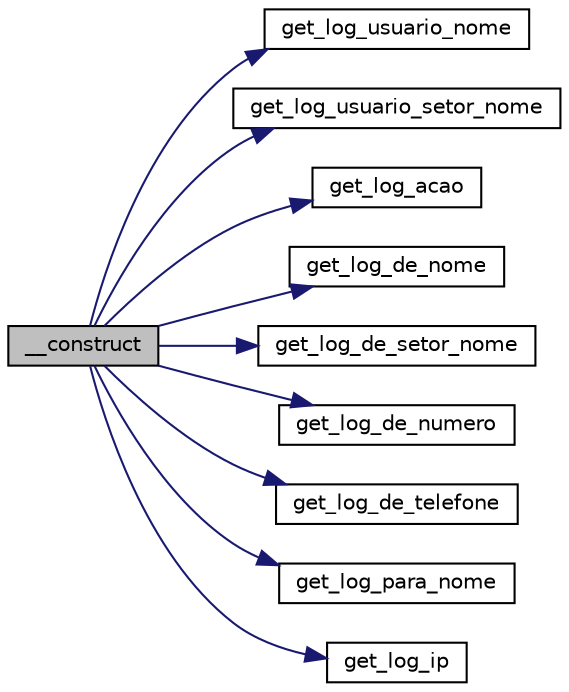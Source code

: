 digraph "__construct"
{
  edge [fontname="Helvetica",fontsize="10",labelfontname="Helvetica",labelfontsize="10"];
  node [fontname="Helvetica",fontsize="10",shape=record];
  rankdir="LR";
  Node0 [label="__construct",height=0.2,width=0.4,color="black", fillcolor="grey75", style="filled", fontcolor="black"];
  Node0 -> Node1 [color="midnightblue",fontsize="10",style="solid"];
  Node1 [label="get_log_usuario_nome",height=0.2,width=0.4,color="black", fillcolor="white", style="filled",URL="$class_class_logs.html#ac8005c9321ce5ae129c81180a26a3403",tooltip="Obter o nome do Usuário que criou o Log. "];
  Node0 -> Node2 [color="midnightblue",fontsize="10",style="solid"];
  Node2 [label="get_log_usuario_setor_nome",height=0.2,width=0.4,color="black", fillcolor="white", style="filled",URL="$class_class_logs.html#ac914a1afc0bfd651798dace25249610c",tooltip="Obter o nome do Setor do Usuário que criou o Log. "];
  Node0 -> Node3 [color="midnightblue",fontsize="10",style="solid"];
  Node3 [label="get_log_acao",height=0.2,width=0.4,color="black", fillcolor="white", style="filled",URL="$class_class_logs.html#ab8ea2a06dc1b1809230c9bb0a5ae929b",tooltip="Obter a Ação do Log. "];
  Node0 -> Node4 [color="midnightblue",fontsize="10",style="solid"];
  Node4 [label="get_log_de_nome",height=0.2,width=0.4,color="black", fillcolor="white", style="filled",URL="$class_class_logs.html#a50549ddf425a8f141dc9e05479611452",tooltip="Obter o nome do Usuário ou do Setor que sofreu a Ação. "];
  Node0 -> Node5 [color="midnightblue",fontsize="10",style="solid"];
  Node5 [label="get_log_de_setor_nome",height=0.2,width=0.4,color="black", fillcolor="white", style="filled",URL="$class_class_logs.html#a2d4010eed611f258da9452e07166f475",tooltip="Obter o nome do Setor caso a Ação seja para um Usuário, se não retorna null. "];
  Node0 -> Node6 [color="midnightblue",fontsize="10",style="solid"];
  Node6 [label="get_log_de_numero",height=0.2,width=0.4,color="black", fillcolor="white", style="filled",URL="$class_class_logs.html#a9bc8d06ed7bddb98e3748f8692bf3082",tooltip="Obter o número da Ficha que sofreu a Ação. "];
  Node0 -> Node7 [color="midnightblue",fontsize="10",style="solid"];
  Node7 [label="get_log_de_telefone",height=0.2,width=0.4,color="black", fillcolor="white", style="filled",URL="$class_class_logs.html#ac099cce47c31507d7c68b27af923cabd",tooltip="Obter o Telefone da Ficha que sofreu a Ação. "];
  Node0 -> Node8 [color="midnightblue",fontsize="10",style="solid"];
  Node8 [label="get_log_para_nome",height=0.2,width=0.4,color="black", fillcolor="white", style="filled",URL="$class_class_logs.html#a47f48e084a822dd6a389575e01acea00",tooltip="Obter o Nome do Setor para onde foi encaminhado a Ficha. "];
  Node0 -> Node9 [color="midnightblue",fontsize="10",style="solid"];
  Node9 [label="get_log_ip",height=0.2,width=0.4,color="black", fillcolor="white", style="filled",URL="$class_class_logs.html#abedfbfb863da4fa609016ce17d504ab3",tooltip="Obter ip do Usuário. "];
}
